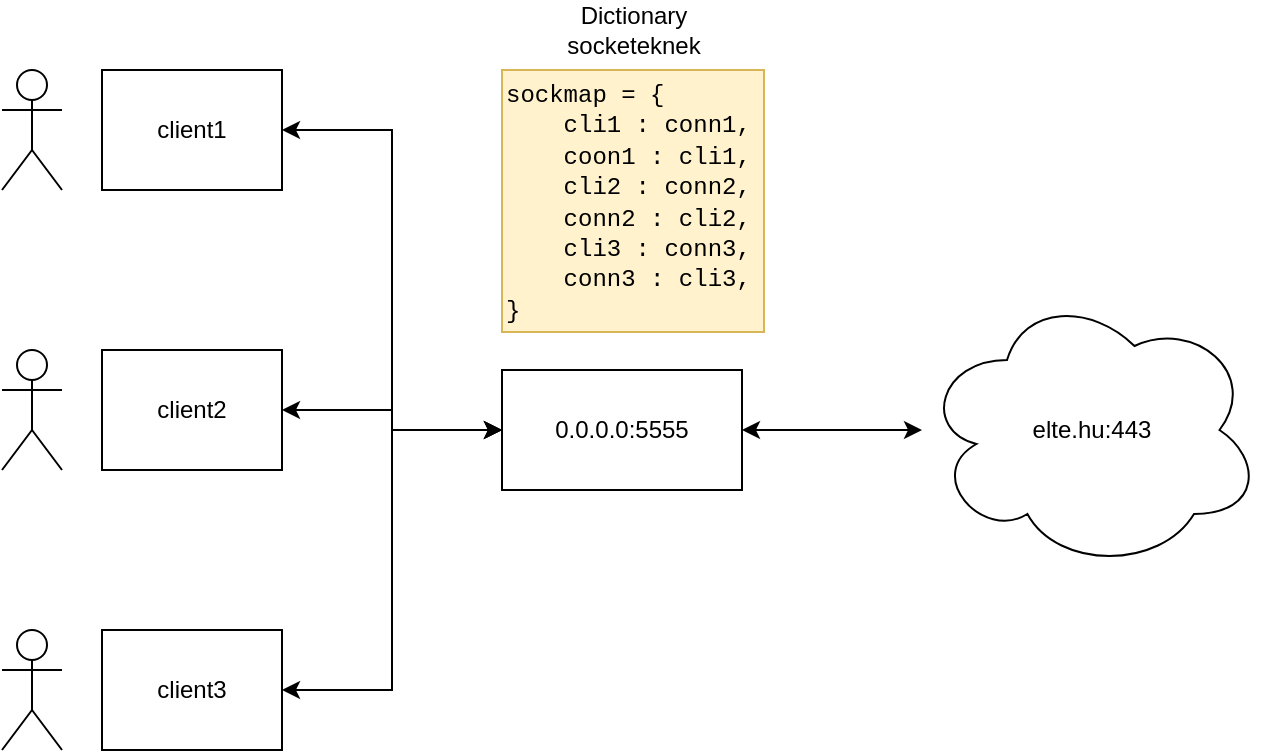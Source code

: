 <mxfile version="12.9.5" type="device"><diagram id="mfbJCbqxGem3CAjAA6TF" name="Page-1"><mxGraphModel dx="932" dy="522" grid="1" gridSize="10" guides="1" tooltips="1" connect="1" arrows="1" fold="1" page="1" pageScale="1" pageWidth="827" pageHeight="1169" math="0" shadow="0"><root><mxCell id="0"/><mxCell id="1" parent="0"/><mxCell id="dafvAcJ0sQo8861P4g3y-16" value="&lt;font face=&quot;Courier New&quot;&gt;sockmap = {&lt;br&gt;&amp;nbsp; &amp;nbsp; cli1 : conn1,&lt;br&gt;&amp;nbsp; &amp;nbsp; coon1 : cli1,&lt;br&gt;&amp;nbsp; &amp;nbsp; cli2 : conn2,&lt;br&gt;&amp;nbsp; &amp;nbsp; conn2 : cli2,&lt;br&gt;&lt;/font&gt;&lt;span style=&quot;font-family: &amp;#34;courier new&amp;#34;&quot;&gt;&amp;nbsp; &amp;nbsp; cli3 : conn3,&lt;/span&gt;&lt;br style=&quot;font-family: &amp;#34;courier new&amp;#34;&quot;&gt;&lt;span style=&quot;font-family: &amp;#34;courier new&amp;#34;&quot;&gt;&amp;nbsp; &amp;nbsp; conn3 : cli3,&lt;/span&gt;&lt;font face=&quot;Courier New&quot;&gt;&lt;br&gt;}&lt;/font&gt;" style="whiteSpace=wrap;html=1;aspect=fixed;fillColor=#fff2cc;strokeColor=#d6b656;align=left;" vertex="1" parent="1"><mxGeometry x="340" y="220" width="131" height="131" as="geometry"/></mxCell><mxCell id="dafvAcJ0sQo8861P4g3y-1" value="elte.hu:443" style="ellipse;shape=cloud;whiteSpace=wrap;html=1;" vertex="1" parent="1"><mxGeometry x="550" y="330" width="170" height="140" as="geometry"/></mxCell><mxCell id="dafvAcJ0sQo8861P4g3y-14" style="edgeStyle=orthogonalEdgeStyle;rounded=0;orthogonalLoop=1;jettySize=auto;html=1;startArrow=classic;startFill=1;" edge="1" parent="1" source="dafvAcJ0sQo8861P4g3y-2" target="dafvAcJ0sQo8861P4g3y-1"><mxGeometry relative="1" as="geometry"/></mxCell><mxCell id="dafvAcJ0sQo8861P4g3y-2" value="0.0.0.0:5555" style="rounded=0;whiteSpace=wrap;html=1;" vertex="1" parent="1"><mxGeometry x="340" y="370" width="120" height="60" as="geometry"/></mxCell><mxCell id="dafvAcJ0sQo8861P4g3y-3" value="" style="shape=umlActor;verticalLabelPosition=bottom;labelBackgroundColor=#ffffff;verticalAlign=top;html=1;outlineConnect=0;" vertex="1" parent="1"><mxGeometry x="90" y="220" width="30" height="60" as="geometry"/></mxCell><mxCell id="dafvAcJ0sQo8861P4g3y-4" value="" style="shape=umlActor;verticalLabelPosition=bottom;labelBackgroundColor=#ffffff;verticalAlign=top;html=1;outlineConnect=0;" vertex="1" parent="1"><mxGeometry x="90" y="360" width="30" height="60" as="geometry"/></mxCell><mxCell id="dafvAcJ0sQo8861P4g3y-5" value="" style="shape=umlActor;verticalLabelPosition=bottom;labelBackgroundColor=#ffffff;verticalAlign=top;html=1;outlineConnect=0;" vertex="1" parent="1"><mxGeometry x="90" y="500" width="30" height="60" as="geometry"/></mxCell><mxCell id="dafvAcJ0sQo8861P4g3y-11" style="edgeStyle=orthogonalEdgeStyle;rounded=0;orthogonalLoop=1;jettySize=auto;html=1;entryX=0;entryY=0.5;entryDx=0;entryDy=0;startArrow=classic;startFill=1;" edge="1" parent="1" source="dafvAcJ0sQo8861P4g3y-8" target="dafvAcJ0sQo8861P4g3y-2"><mxGeometry relative="1" as="geometry"/></mxCell><mxCell id="dafvAcJ0sQo8861P4g3y-8" value="client3" style="rounded=0;whiteSpace=wrap;html=1;" vertex="1" parent="1"><mxGeometry x="140" y="500" width="90" height="60" as="geometry"/></mxCell><mxCell id="dafvAcJ0sQo8861P4g3y-12" style="edgeStyle=orthogonalEdgeStyle;rounded=0;orthogonalLoop=1;jettySize=auto;html=1;entryX=0;entryY=0.5;entryDx=0;entryDy=0;startArrow=classic;startFill=1;" edge="1" parent="1" source="dafvAcJ0sQo8861P4g3y-9" target="dafvAcJ0sQo8861P4g3y-2"><mxGeometry relative="1" as="geometry"/></mxCell><mxCell id="dafvAcJ0sQo8861P4g3y-9" value="client2" style="rounded=0;whiteSpace=wrap;html=1;" vertex="1" parent="1"><mxGeometry x="140" y="360" width="90" height="60" as="geometry"/></mxCell><mxCell id="dafvAcJ0sQo8861P4g3y-13" style="edgeStyle=orthogonalEdgeStyle;rounded=0;orthogonalLoop=1;jettySize=auto;html=1;entryX=0;entryY=0.5;entryDx=0;entryDy=0;startArrow=classic;startFill=1;" edge="1" parent="1" source="dafvAcJ0sQo8861P4g3y-10" target="dafvAcJ0sQo8861P4g3y-2"><mxGeometry relative="1" as="geometry"/></mxCell><mxCell id="dafvAcJ0sQo8861P4g3y-10" value="client1" style="rounded=0;whiteSpace=wrap;html=1;" vertex="1" parent="1"><mxGeometry x="140" y="220" width="90" height="60" as="geometry"/></mxCell><mxCell id="dafvAcJ0sQo8861P4g3y-15" value="Dictionary socketeknek" style="text;html=1;strokeColor=none;fillColor=none;align=center;verticalAlign=middle;whiteSpace=wrap;rounded=0;" vertex="1" parent="1"><mxGeometry x="385.5" y="190" width="40" height="20" as="geometry"/></mxCell></root></mxGraphModel></diagram></mxfile>